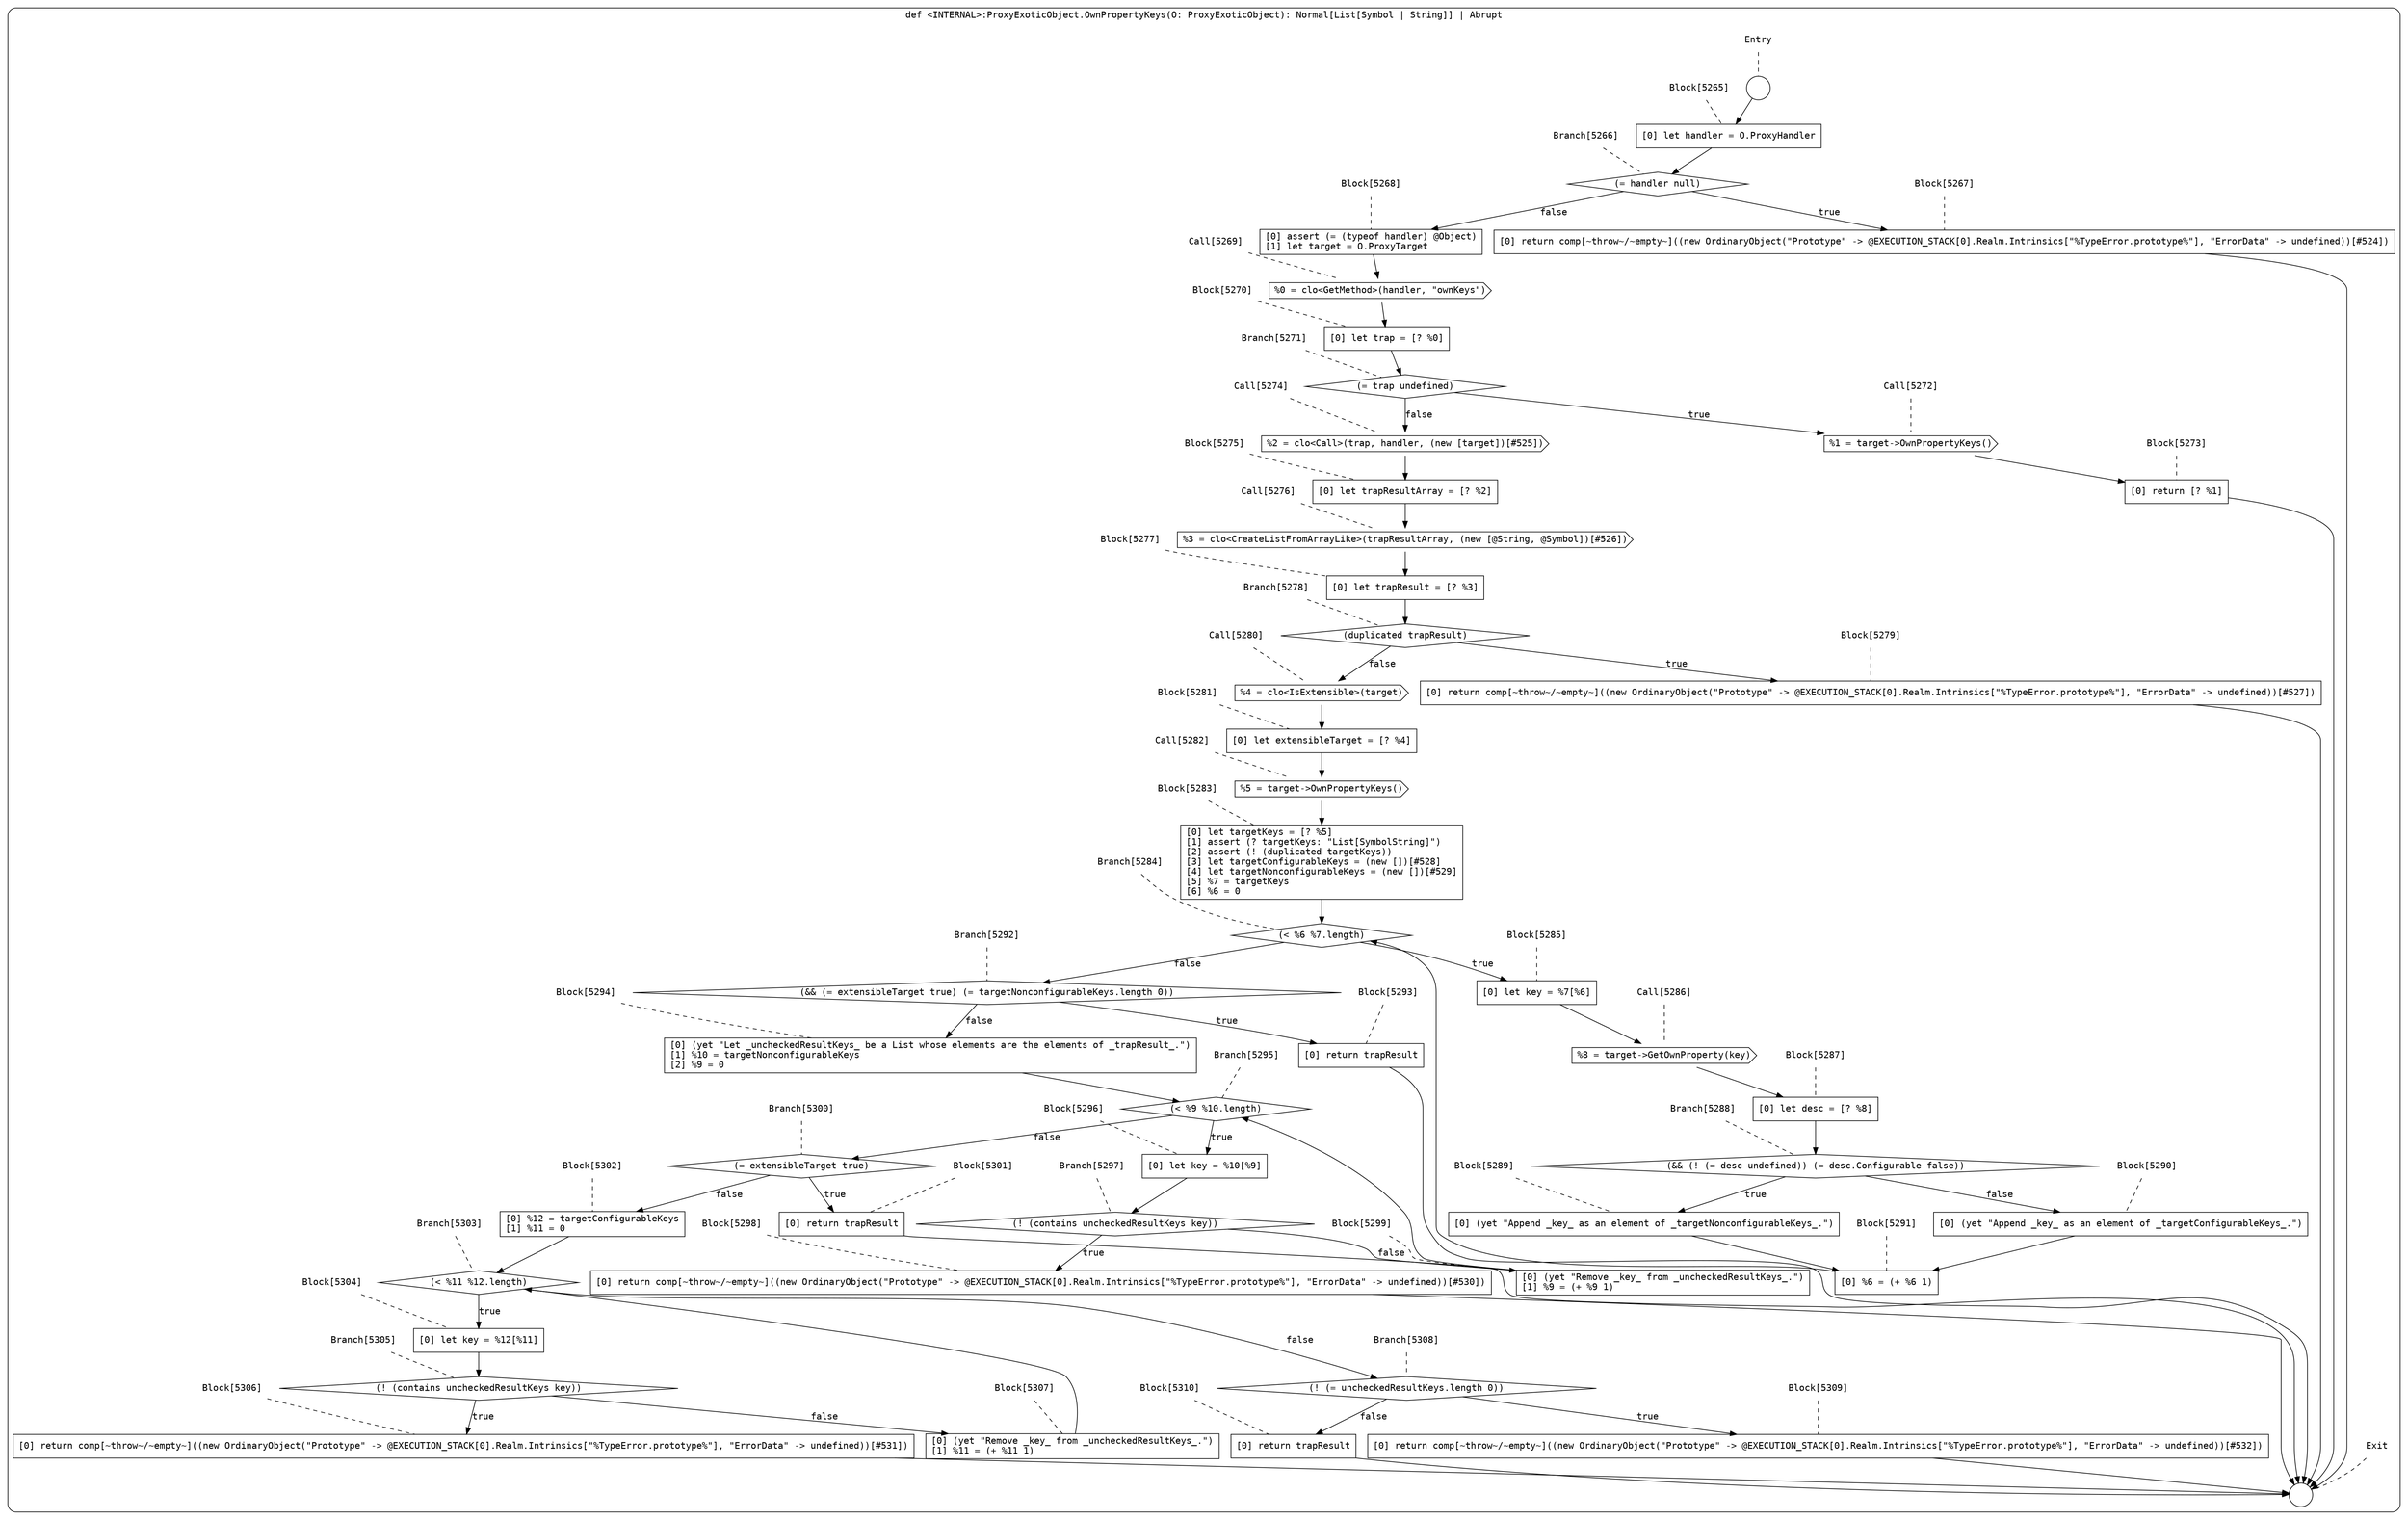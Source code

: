 digraph {
  graph [fontname = "Consolas"]
  node [fontname = "Consolas"]
  edge [fontname = "Consolas"]
  subgraph cluster1160 {
    label = "def <INTERNAL>:ProxyExoticObject.OwnPropertyKeys(O: ProxyExoticObject): Normal[List[Symbol | String]] | Abrupt"
    style = rounded
    cluster1160_entry_name [shape=none, label=<<font color="black">Entry</font>>]
    cluster1160_entry_name -> cluster1160_entry [arrowhead=none, color="black", style=dashed]
    cluster1160_entry [shape=circle label=" " color="black" fillcolor="white" style=filled]
    cluster1160_entry -> node5265 [color="black"]
    cluster1160_exit_name [shape=none, label=<<font color="black">Exit</font>>]
    cluster1160_exit_name -> cluster1160_exit [arrowhead=none, color="black", style=dashed]
    cluster1160_exit [shape=circle label=" " color="black" fillcolor="white" style=filled]
    node5265_name [shape=none, label=<<font color="black">Block[5265]</font>>]
    node5265_name -> node5265 [arrowhead=none, color="black", style=dashed]
    node5265 [shape=box, label=<<font color="black">[0] let handler = O.ProxyHandler<BR ALIGN="LEFT"/></font>> color="black" fillcolor="white", style=filled]
    node5265 -> node5266 [color="black"]
    node5266_name [shape=none, label=<<font color="black">Branch[5266]</font>>]
    node5266_name -> node5266 [arrowhead=none, color="black", style=dashed]
    node5266 [shape=diamond, label=<<font color="black">(= handler null)</font>> color="black" fillcolor="white", style=filled]
    node5266 -> node5267 [label=<<font color="black">true</font>> color="black"]
    node5266 -> node5268 [label=<<font color="black">false</font>> color="black"]
    node5267_name [shape=none, label=<<font color="black">Block[5267]</font>>]
    node5267_name -> node5267 [arrowhead=none, color="black", style=dashed]
    node5267 [shape=box, label=<<font color="black">[0] return comp[~throw~/~empty~]((new OrdinaryObject(&quot;Prototype&quot; -&gt; @EXECUTION_STACK[0].Realm.Intrinsics[&quot;%TypeError.prototype%&quot;], &quot;ErrorData&quot; -&gt; undefined))[#524])<BR ALIGN="LEFT"/></font>> color="black" fillcolor="white", style=filled]
    node5267 -> cluster1160_exit [color="black"]
    node5268_name [shape=none, label=<<font color="black">Block[5268]</font>>]
    node5268_name -> node5268 [arrowhead=none, color="black", style=dashed]
    node5268 [shape=box, label=<<font color="black">[0] assert (= (typeof handler) @Object)<BR ALIGN="LEFT"/>[1] let target = O.ProxyTarget<BR ALIGN="LEFT"/></font>> color="black" fillcolor="white", style=filled]
    node5268 -> node5269 [color="black"]
    node5269_name [shape=none, label=<<font color="black">Call[5269]</font>>]
    node5269_name -> node5269 [arrowhead=none, color="black", style=dashed]
    node5269 [shape=cds, label=<<font color="black">%0 = clo&lt;GetMethod&gt;(handler, &quot;ownKeys&quot;)</font>> color="black" fillcolor="white", style=filled]
    node5269 -> node5270 [color="black"]
    node5270_name [shape=none, label=<<font color="black">Block[5270]</font>>]
    node5270_name -> node5270 [arrowhead=none, color="black", style=dashed]
    node5270 [shape=box, label=<<font color="black">[0] let trap = [? %0]<BR ALIGN="LEFT"/></font>> color="black" fillcolor="white", style=filled]
    node5270 -> node5271 [color="black"]
    node5271_name [shape=none, label=<<font color="black">Branch[5271]</font>>]
    node5271_name -> node5271 [arrowhead=none, color="black", style=dashed]
    node5271 [shape=diamond, label=<<font color="black">(= trap undefined)</font>> color="black" fillcolor="white", style=filled]
    node5271 -> node5272 [label=<<font color="black">true</font>> color="black"]
    node5271 -> node5274 [label=<<font color="black">false</font>> color="black"]
    node5272_name [shape=none, label=<<font color="black">Call[5272]</font>>]
    node5272_name -> node5272 [arrowhead=none, color="black", style=dashed]
    node5272 [shape=cds, label=<<font color="black">%1 = target-&gt;OwnPropertyKeys()</font>> color="black" fillcolor="white", style=filled]
    node5272 -> node5273 [color="black"]
    node5274_name [shape=none, label=<<font color="black">Call[5274]</font>>]
    node5274_name -> node5274 [arrowhead=none, color="black", style=dashed]
    node5274 [shape=cds, label=<<font color="black">%2 = clo&lt;Call&gt;(trap, handler, (new [target])[#525])</font>> color="black" fillcolor="white", style=filled]
    node5274 -> node5275 [color="black"]
    node5273_name [shape=none, label=<<font color="black">Block[5273]</font>>]
    node5273_name -> node5273 [arrowhead=none, color="black", style=dashed]
    node5273 [shape=box, label=<<font color="black">[0] return [? %1]<BR ALIGN="LEFT"/></font>> color="black" fillcolor="white", style=filled]
    node5273 -> cluster1160_exit [color="black"]
    node5275_name [shape=none, label=<<font color="black">Block[5275]</font>>]
    node5275_name -> node5275 [arrowhead=none, color="black", style=dashed]
    node5275 [shape=box, label=<<font color="black">[0] let trapResultArray = [? %2]<BR ALIGN="LEFT"/></font>> color="black" fillcolor="white", style=filled]
    node5275 -> node5276 [color="black"]
    node5276_name [shape=none, label=<<font color="black">Call[5276]</font>>]
    node5276_name -> node5276 [arrowhead=none, color="black", style=dashed]
    node5276 [shape=cds, label=<<font color="black">%3 = clo&lt;CreateListFromArrayLike&gt;(trapResultArray, (new [@String, @Symbol])[#526])</font>> color="black" fillcolor="white", style=filled]
    node5276 -> node5277 [color="black"]
    node5277_name [shape=none, label=<<font color="black">Block[5277]</font>>]
    node5277_name -> node5277 [arrowhead=none, color="black", style=dashed]
    node5277 [shape=box, label=<<font color="black">[0] let trapResult = [? %3]<BR ALIGN="LEFT"/></font>> color="black" fillcolor="white", style=filled]
    node5277 -> node5278 [color="black"]
    node5278_name [shape=none, label=<<font color="black">Branch[5278]</font>>]
    node5278_name -> node5278 [arrowhead=none, color="black", style=dashed]
    node5278 [shape=diamond, label=<<font color="black">(duplicated trapResult)</font>> color="black" fillcolor="white", style=filled]
    node5278 -> node5279 [label=<<font color="black">true</font>> color="black"]
    node5278 -> node5280 [label=<<font color="black">false</font>> color="black"]
    node5279_name [shape=none, label=<<font color="black">Block[5279]</font>>]
    node5279_name -> node5279 [arrowhead=none, color="black", style=dashed]
    node5279 [shape=box, label=<<font color="black">[0] return comp[~throw~/~empty~]((new OrdinaryObject(&quot;Prototype&quot; -&gt; @EXECUTION_STACK[0].Realm.Intrinsics[&quot;%TypeError.prototype%&quot;], &quot;ErrorData&quot; -&gt; undefined))[#527])<BR ALIGN="LEFT"/></font>> color="black" fillcolor="white", style=filled]
    node5279 -> cluster1160_exit [color="black"]
    node5280_name [shape=none, label=<<font color="black">Call[5280]</font>>]
    node5280_name -> node5280 [arrowhead=none, color="black", style=dashed]
    node5280 [shape=cds, label=<<font color="black">%4 = clo&lt;IsExtensible&gt;(target)</font>> color="black" fillcolor="white", style=filled]
    node5280 -> node5281 [color="black"]
    node5281_name [shape=none, label=<<font color="black">Block[5281]</font>>]
    node5281_name -> node5281 [arrowhead=none, color="black", style=dashed]
    node5281 [shape=box, label=<<font color="black">[0] let extensibleTarget = [? %4]<BR ALIGN="LEFT"/></font>> color="black" fillcolor="white", style=filled]
    node5281 -> node5282 [color="black"]
    node5282_name [shape=none, label=<<font color="black">Call[5282]</font>>]
    node5282_name -> node5282 [arrowhead=none, color="black", style=dashed]
    node5282 [shape=cds, label=<<font color="black">%5 = target-&gt;OwnPropertyKeys()</font>> color="black" fillcolor="white", style=filled]
    node5282 -> node5283 [color="black"]
    node5283_name [shape=none, label=<<font color="black">Block[5283]</font>>]
    node5283_name -> node5283 [arrowhead=none, color="black", style=dashed]
    node5283 [shape=box, label=<<font color="black">[0] let targetKeys = [? %5]<BR ALIGN="LEFT"/>[1] assert (? targetKeys: &quot;List[SymbolString]&quot;)<BR ALIGN="LEFT"/>[2] assert (! (duplicated targetKeys))<BR ALIGN="LEFT"/>[3] let targetConfigurableKeys = (new [])[#528]<BR ALIGN="LEFT"/>[4] let targetNonconfigurableKeys = (new [])[#529]<BR ALIGN="LEFT"/>[5] %7 = targetKeys<BR ALIGN="LEFT"/>[6] %6 = 0<BR ALIGN="LEFT"/></font>> color="black" fillcolor="white", style=filled]
    node5283 -> node5284 [color="black"]
    node5284_name [shape=none, label=<<font color="black">Branch[5284]</font>>]
    node5284_name -> node5284 [arrowhead=none, color="black", style=dashed]
    node5284 [shape=diamond, label=<<font color="black">(&lt; %6 %7.length)</font>> color="black" fillcolor="white", style=filled]
    node5284 -> node5285 [label=<<font color="black">true</font>> color="black"]
    node5284 -> node5292 [label=<<font color="black">false</font>> color="black"]
    node5285_name [shape=none, label=<<font color="black">Block[5285]</font>>]
    node5285_name -> node5285 [arrowhead=none, color="black", style=dashed]
    node5285 [shape=box, label=<<font color="black">[0] let key = %7[%6]<BR ALIGN="LEFT"/></font>> color="black" fillcolor="white", style=filled]
    node5285 -> node5286 [color="black"]
    node5292_name [shape=none, label=<<font color="black">Branch[5292]</font>>]
    node5292_name -> node5292 [arrowhead=none, color="black", style=dashed]
    node5292 [shape=diamond, label=<<font color="black">(&amp;&amp; (= extensibleTarget true) (= targetNonconfigurableKeys.length 0))</font>> color="black" fillcolor="white", style=filled]
    node5292 -> node5293 [label=<<font color="black">true</font>> color="black"]
    node5292 -> node5294 [label=<<font color="black">false</font>> color="black"]
    node5286_name [shape=none, label=<<font color="black">Call[5286]</font>>]
    node5286_name -> node5286 [arrowhead=none, color="black", style=dashed]
    node5286 [shape=cds, label=<<font color="black">%8 = target-&gt;GetOwnProperty(key)</font>> color="black" fillcolor="white", style=filled]
    node5286 -> node5287 [color="black"]
    node5293_name [shape=none, label=<<font color="black">Block[5293]</font>>]
    node5293_name -> node5293 [arrowhead=none, color="black", style=dashed]
    node5293 [shape=box, label=<<font color="black">[0] return trapResult<BR ALIGN="LEFT"/></font>> color="black" fillcolor="white", style=filled]
    node5293 -> cluster1160_exit [color="black"]
    node5294_name [shape=none, label=<<font color="black">Block[5294]</font>>]
    node5294_name -> node5294 [arrowhead=none, color="black", style=dashed]
    node5294 [shape=box, label=<<font color="black">[0] (yet &quot;Let _uncheckedResultKeys_ be a List whose elements are the elements of _trapResult_.&quot;)<BR ALIGN="LEFT"/>[1] %10 = targetNonconfigurableKeys<BR ALIGN="LEFT"/>[2] %9 = 0<BR ALIGN="LEFT"/></font>> color="black" fillcolor="white", style=filled]
    node5294 -> node5295 [color="black"]
    node5287_name [shape=none, label=<<font color="black">Block[5287]</font>>]
    node5287_name -> node5287 [arrowhead=none, color="black", style=dashed]
    node5287 [shape=box, label=<<font color="black">[0] let desc = [? %8]<BR ALIGN="LEFT"/></font>> color="black" fillcolor="white", style=filled]
    node5287 -> node5288 [color="black"]
    node5295_name [shape=none, label=<<font color="black">Branch[5295]</font>>]
    node5295_name -> node5295 [arrowhead=none, color="black", style=dashed]
    node5295 [shape=diamond, label=<<font color="black">(&lt; %9 %10.length)</font>> color="black" fillcolor="white", style=filled]
    node5295 -> node5296 [label=<<font color="black">true</font>> color="black"]
    node5295 -> node5300 [label=<<font color="black">false</font>> color="black"]
    node5288_name [shape=none, label=<<font color="black">Branch[5288]</font>>]
    node5288_name -> node5288 [arrowhead=none, color="black", style=dashed]
    node5288 [shape=diamond, label=<<font color="black">(&amp;&amp; (! (= desc undefined)) (= desc.Configurable false))</font>> color="black" fillcolor="white", style=filled]
    node5288 -> node5289 [label=<<font color="black">true</font>> color="black"]
    node5288 -> node5290 [label=<<font color="black">false</font>> color="black"]
    node5296_name [shape=none, label=<<font color="black">Block[5296]</font>>]
    node5296_name -> node5296 [arrowhead=none, color="black", style=dashed]
    node5296 [shape=box, label=<<font color="black">[0] let key = %10[%9]<BR ALIGN="LEFT"/></font>> color="black" fillcolor="white", style=filled]
    node5296 -> node5297 [color="black"]
    node5300_name [shape=none, label=<<font color="black">Branch[5300]</font>>]
    node5300_name -> node5300 [arrowhead=none, color="black", style=dashed]
    node5300 [shape=diamond, label=<<font color="black">(= extensibleTarget true)</font>> color="black" fillcolor="white", style=filled]
    node5300 -> node5301 [label=<<font color="black">true</font>> color="black"]
    node5300 -> node5302 [label=<<font color="black">false</font>> color="black"]
    node5289_name [shape=none, label=<<font color="black">Block[5289]</font>>]
    node5289_name -> node5289 [arrowhead=none, color="black", style=dashed]
    node5289 [shape=box, label=<<font color="black">[0] (yet &quot;Append _key_ as an element of _targetNonconfigurableKeys_.&quot;)<BR ALIGN="LEFT"/></font>> color="black" fillcolor="white", style=filled]
    node5289 -> node5291 [color="black"]
    node5290_name [shape=none, label=<<font color="black">Block[5290]</font>>]
    node5290_name -> node5290 [arrowhead=none, color="black", style=dashed]
    node5290 [shape=box, label=<<font color="black">[0] (yet &quot;Append _key_ as an element of _targetConfigurableKeys_.&quot;)<BR ALIGN="LEFT"/></font>> color="black" fillcolor="white", style=filled]
    node5290 -> node5291 [color="black"]
    node5297_name [shape=none, label=<<font color="black">Branch[5297]</font>>]
    node5297_name -> node5297 [arrowhead=none, color="black", style=dashed]
    node5297 [shape=diamond, label=<<font color="black">(! (contains uncheckedResultKeys key))</font>> color="black" fillcolor="white", style=filled]
    node5297 -> node5298 [label=<<font color="black">true</font>> color="black"]
    node5297 -> node5299 [label=<<font color="black">false</font>> color="black"]
    node5301_name [shape=none, label=<<font color="black">Block[5301]</font>>]
    node5301_name -> node5301 [arrowhead=none, color="black", style=dashed]
    node5301 [shape=box, label=<<font color="black">[0] return trapResult<BR ALIGN="LEFT"/></font>> color="black" fillcolor="white", style=filled]
    node5301 -> cluster1160_exit [color="black"]
    node5302_name [shape=none, label=<<font color="black">Block[5302]</font>>]
    node5302_name -> node5302 [arrowhead=none, color="black", style=dashed]
    node5302 [shape=box, label=<<font color="black">[0] %12 = targetConfigurableKeys<BR ALIGN="LEFT"/>[1] %11 = 0<BR ALIGN="LEFT"/></font>> color="black" fillcolor="white", style=filled]
    node5302 -> node5303 [color="black"]
    node5291_name [shape=none, label=<<font color="black">Block[5291]</font>>]
    node5291_name -> node5291 [arrowhead=none, color="black", style=dashed]
    node5291 [shape=box, label=<<font color="black">[0] %6 = (+ %6 1)<BR ALIGN="LEFT"/></font>> color="black" fillcolor="white", style=filled]
    node5291 -> node5284 [color="black"]
    node5298_name [shape=none, label=<<font color="black">Block[5298]</font>>]
    node5298_name -> node5298 [arrowhead=none, color="black", style=dashed]
    node5298 [shape=box, label=<<font color="black">[0] return comp[~throw~/~empty~]((new OrdinaryObject(&quot;Prototype&quot; -&gt; @EXECUTION_STACK[0].Realm.Intrinsics[&quot;%TypeError.prototype%&quot;], &quot;ErrorData&quot; -&gt; undefined))[#530])<BR ALIGN="LEFT"/></font>> color="black" fillcolor="white", style=filled]
    node5298 -> cluster1160_exit [color="black"]
    node5299_name [shape=none, label=<<font color="black">Block[5299]</font>>]
    node5299_name -> node5299 [arrowhead=none, color="black", style=dashed]
    node5299 [shape=box, label=<<font color="black">[0] (yet &quot;Remove _key_ from _uncheckedResultKeys_.&quot;)<BR ALIGN="LEFT"/>[1] %9 = (+ %9 1)<BR ALIGN="LEFT"/></font>> color="black" fillcolor="white", style=filled]
    node5299 -> node5295 [color="black"]
    node5303_name [shape=none, label=<<font color="black">Branch[5303]</font>>]
    node5303_name -> node5303 [arrowhead=none, color="black", style=dashed]
    node5303 [shape=diamond, label=<<font color="black">(&lt; %11 %12.length)</font>> color="black" fillcolor="white", style=filled]
    node5303 -> node5304 [label=<<font color="black">true</font>> color="black"]
    node5303 -> node5308 [label=<<font color="black">false</font>> color="black"]
    node5304_name [shape=none, label=<<font color="black">Block[5304]</font>>]
    node5304_name -> node5304 [arrowhead=none, color="black", style=dashed]
    node5304 [shape=box, label=<<font color="black">[0] let key = %12[%11]<BR ALIGN="LEFT"/></font>> color="black" fillcolor="white", style=filled]
    node5304 -> node5305 [color="black"]
    node5308_name [shape=none, label=<<font color="black">Branch[5308]</font>>]
    node5308_name -> node5308 [arrowhead=none, color="black", style=dashed]
    node5308 [shape=diamond, label=<<font color="black">(! (= uncheckedResultKeys.length 0))</font>> color="black" fillcolor="white", style=filled]
    node5308 -> node5309 [label=<<font color="black">true</font>> color="black"]
    node5308 -> node5310 [label=<<font color="black">false</font>> color="black"]
    node5305_name [shape=none, label=<<font color="black">Branch[5305]</font>>]
    node5305_name -> node5305 [arrowhead=none, color="black", style=dashed]
    node5305 [shape=diamond, label=<<font color="black">(! (contains uncheckedResultKeys key))</font>> color="black" fillcolor="white", style=filled]
    node5305 -> node5306 [label=<<font color="black">true</font>> color="black"]
    node5305 -> node5307 [label=<<font color="black">false</font>> color="black"]
    node5309_name [shape=none, label=<<font color="black">Block[5309]</font>>]
    node5309_name -> node5309 [arrowhead=none, color="black", style=dashed]
    node5309 [shape=box, label=<<font color="black">[0] return comp[~throw~/~empty~]((new OrdinaryObject(&quot;Prototype&quot; -&gt; @EXECUTION_STACK[0].Realm.Intrinsics[&quot;%TypeError.prototype%&quot;], &quot;ErrorData&quot; -&gt; undefined))[#532])<BR ALIGN="LEFT"/></font>> color="black" fillcolor="white", style=filled]
    node5309 -> cluster1160_exit [color="black"]
    node5310_name [shape=none, label=<<font color="black">Block[5310]</font>>]
    node5310_name -> node5310 [arrowhead=none, color="black", style=dashed]
    node5310 [shape=box, label=<<font color="black">[0] return trapResult<BR ALIGN="LEFT"/></font>> color="black" fillcolor="white", style=filled]
    node5310 -> cluster1160_exit [color="black"]
    node5306_name [shape=none, label=<<font color="black">Block[5306]</font>>]
    node5306_name -> node5306 [arrowhead=none, color="black", style=dashed]
    node5306 [shape=box, label=<<font color="black">[0] return comp[~throw~/~empty~]((new OrdinaryObject(&quot;Prototype&quot; -&gt; @EXECUTION_STACK[0].Realm.Intrinsics[&quot;%TypeError.prototype%&quot;], &quot;ErrorData&quot; -&gt; undefined))[#531])<BR ALIGN="LEFT"/></font>> color="black" fillcolor="white", style=filled]
    node5306 -> cluster1160_exit [color="black"]
    node5307_name [shape=none, label=<<font color="black">Block[5307]</font>>]
    node5307_name -> node5307 [arrowhead=none, color="black", style=dashed]
    node5307 [shape=box, label=<<font color="black">[0] (yet &quot;Remove _key_ from _uncheckedResultKeys_.&quot;)<BR ALIGN="LEFT"/>[1] %11 = (+ %11 1)<BR ALIGN="LEFT"/></font>> color="black" fillcolor="white", style=filled]
    node5307 -> node5303 [color="black"]
  }
}